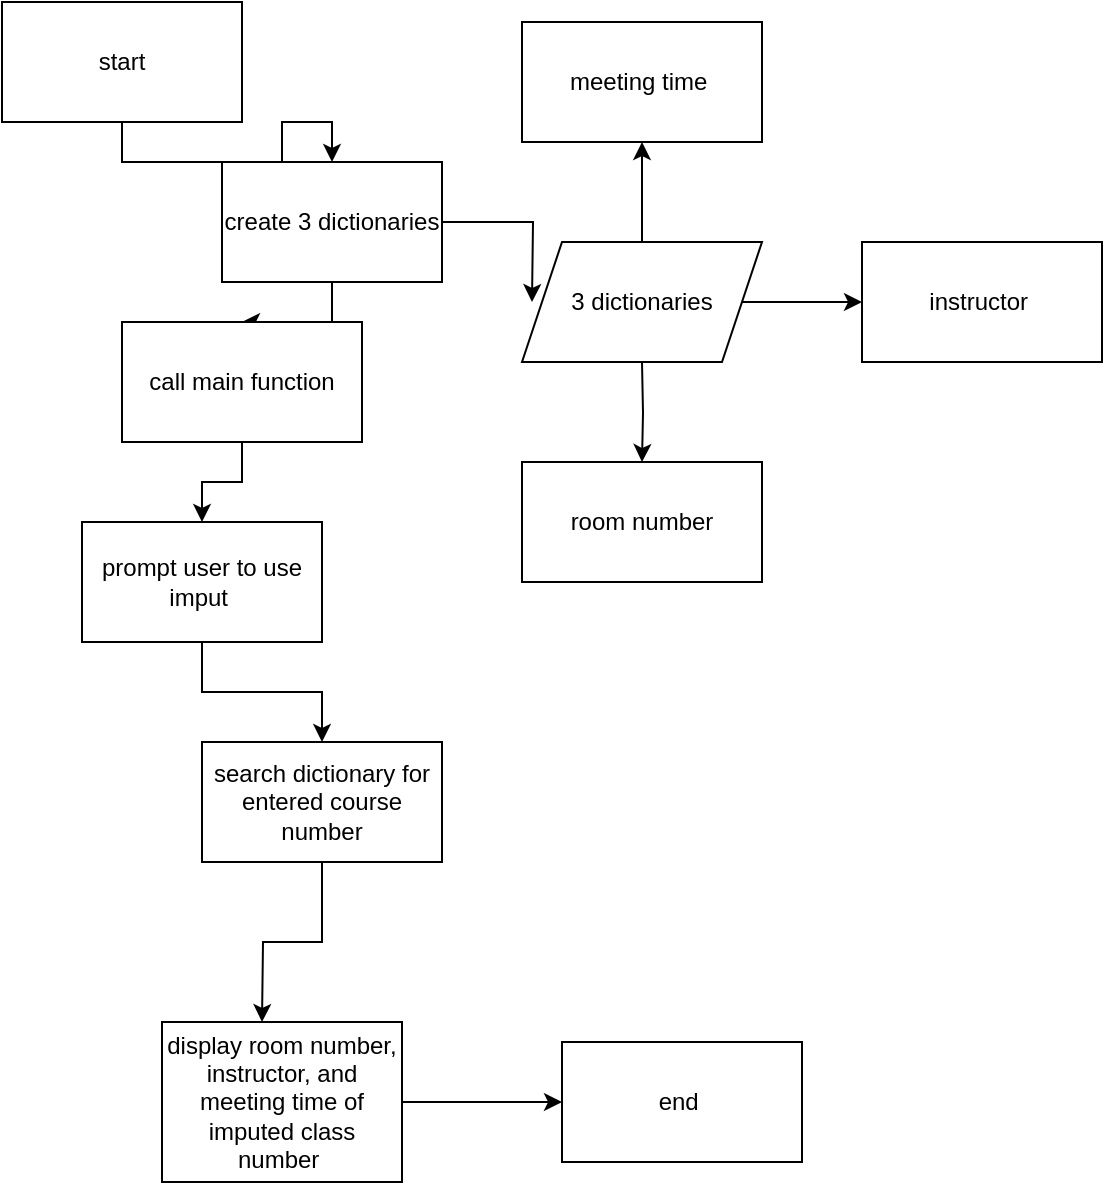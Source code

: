 <mxfile version="21.6.6" type="github">
  <diagram name="Page-1" id="qjiadeZTLWrWjQyzixE7">
    <mxGraphModel dx="954" dy="647" grid="1" gridSize="10" guides="1" tooltips="1" connect="1" arrows="1" fold="1" page="1" pageScale="1" pageWidth="850" pageHeight="1100" math="0" shadow="0">
      <root>
        <mxCell id="0" />
        <mxCell id="1" parent="0" />
        <mxCell id="3NFyjn4fMxnC9Z1iYZqC-6" value="" style="edgeStyle=orthogonalEdgeStyle;rounded=0;orthogonalLoop=1;jettySize=auto;html=1;" parent="1" source="3NFyjn4fMxnC9Z1iYZqC-4" target="3NFyjn4fMxnC9Z1iYZqC-5" edge="1">
          <mxGeometry relative="1" as="geometry" />
        </mxCell>
        <mxCell id="3NFyjn4fMxnC9Z1iYZqC-4" value="start" style="rounded=0;whiteSpace=wrap;html=1;" parent="1" vertex="1">
          <mxGeometry x="280" y="20" width="120" height="60" as="geometry" />
        </mxCell>
        <mxCell id="3NFyjn4fMxnC9Z1iYZqC-8" value="" style="edgeStyle=orthogonalEdgeStyle;rounded=0;orthogonalLoop=1;jettySize=auto;html=1;" parent="1" source="3NFyjn4fMxnC9Z1iYZqC-5" target="3NFyjn4fMxnC9Z1iYZqC-7" edge="1">
          <mxGeometry relative="1" as="geometry" />
        </mxCell>
        <mxCell id="3NFyjn4fMxnC9Z1iYZqC-12" value="" style="edgeStyle=orthogonalEdgeStyle;rounded=0;orthogonalLoop=1;jettySize=auto;html=1;" parent="1" source="3NFyjn4fMxnC9Z1iYZqC-5" edge="1">
          <mxGeometry relative="1" as="geometry">
            <mxPoint x="545" y="170" as="targetPoint" />
          </mxGeometry>
        </mxCell>
        <mxCell id="3NFyjn4fMxnC9Z1iYZqC-5" value="create 3 dictionaries" style="rounded=0;whiteSpace=wrap;html=1;" parent="1" vertex="1">
          <mxGeometry x="390" y="100" width="110" height="60" as="geometry" />
        </mxCell>
        <mxCell id="3NFyjn4fMxnC9Z1iYZqC-10" value="" style="edgeStyle=orthogonalEdgeStyle;rounded=0;orthogonalLoop=1;jettySize=auto;html=1;" parent="1" source="3NFyjn4fMxnC9Z1iYZqC-7" target="3NFyjn4fMxnC9Z1iYZqC-9" edge="1">
          <mxGeometry relative="1" as="geometry" />
        </mxCell>
        <mxCell id="3NFyjn4fMxnC9Z1iYZqC-7" value="call main function" style="whiteSpace=wrap;html=1;rounded=0;" parent="1" vertex="1">
          <mxGeometry x="340" y="180" width="120" height="60" as="geometry" />
        </mxCell>
        <mxCell id="3NFyjn4fMxnC9Z1iYZqC-22" value="" style="edgeStyle=orthogonalEdgeStyle;rounded=0;orthogonalLoop=1;jettySize=auto;html=1;" parent="1" source="3NFyjn4fMxnC9Z1iYZqC-9" target="3NFyjn4fMxnC9Z1iYZqC-21" edge="1">
          <mxGeometry relative="1" as="geometry" />
        </mxCell>
        <mxCell id="3NFyjn4fMxnC9Z1iYZqC-9" value="prompt user to use imput&amp;nbsp;" style="whiteSpace=wrap;html=1;rounded=0;" parent="1" vertex="1">
          <mxGeometry x="320" y="280" width="120" height="60" as="geometry" />
        </mxCell>
        <mxCell id="3NFyjn4fMxnC9Z1iYZqC-14" value="" style="edgeStyle=orthogonalEdgeStyle;rounded=0;orthogonalLoop=1;jettySize=auto;html=1;" parent="1" target="3NFyjn4fMxnC9Z1iYZqC-16" edge="1">
          <mxGeometry relative="1" as="geometry">
            <mxPoint x="600" y="200" as="sourcePoint" />
            <mxPoint x="600" y="280" as="targetPoint" />
          </mxGeometry>
        </mxCell>
        <mxCell id="3NFyjn4fMxnC9Z1iYZqC-18" value="" style="edgeStyle=orthogonalEdgeStyle;rounded=0;orthogonalLoop=1;jettySize=auto;html=1;" parent="1" source="3NFyjn4fMxnC9Z1iYZqC-15" target="3NFyjn4fMxnC9Z1iYZqC-17" edge="1">
          <mxGeometry relative="1" as="geometry" />
        </mxCell>
        <mxCell id="3NFyjn4fMxnC9Z1iYZqC-20" value="" style="edgeStyle=orthogonalEdgeStyle;rounded=0;orthogonalLoop=1;jettySize=auto;html=1;" parent="1" source="3NFyjn4fMxnC9Z1iYZqC-15" target="3NFyjn4fMxnC9Z1iYZqC-19" edge="1">
          <mxGeometry relative="1" as="geometry" />
        </mxCell>
        <mxCell id="3NFyjn4fMxnC9Z1iYZqC-15" value="3 dictionaries" style="shape=parallelogram;perimeter=parallelogramPerimeter;whiteSpace=wrap;html=1;fixedSize=1;" parent="1" vertex="1">
          <mxGeometry x="540" y="140" width="120" height="60" as="geometry" />
        </mxCell>
        <mxCell id="3NFyjn4fMxnC9Z1iYZqC-16" value="room number" style="rounded=0;whiteSpace=wrap;html=1;" parent="1" vertex="1">
          <mxGeometry x="540" y="250" width="120" height="60" as="geometry" />
        </mxCell>
        <mxCell id="3NFyjn4fMxnC9Z1iYZqC-17" value="instructor&amp;nbsp;" style="rounded=0;whiteSpace=wrap;html=1;" parent="1" vertex="1">
          <mxGeometry x="710" y="140" width="120" height="60" as="geometry" />
        </mxCell>
        <mxCell id="3NFyjn4fMxnC9Z1iYZqC-19" value="meeting time&amp;nbsp;" style="rounded=0;whiteSpace=wrap;html=1;" parent="1" vertex="1">
          <mxGeometry x="540" y="30" width="120" height="60" as="geometry" />
        </mxCell>
        <mxCell id="3NFyjn4fMxnC9Z1iYZqC-24" value="" style="edgeStyle=orthogonalEdgeStyle;rounded=0;orthogonalLoop=1;jettySize=auto;html=1;" parent="1" source="3NFyjn4fMxnC9Z1iYZqC-21" edge="1">
          <mxGeometry relative="1" as="geometry">
            <mxPoint x="410" y="530" as="targetPoint" />
          </mxGeometry>
        </mxCell>
        <mxCell id="3NFyjn4fMxnC9Z1iYZqC-21" value="search dictionary for entered course number" style="rounded=0;whiteSpace=wrap;html=1;" parent="1" vertex="1">
          <mxGeometry x="380" y="390" width="120" height="60" as="geometry" />
        </mxCell>
        <mxCell id="3NFyjn4fMxnC9Z1iYZqC-27" value="" style="edgeStyle=orthogonalEdgeStyle;rounded=0;orthogonalLoop=1;jettySize=auto;html=1;" parent="1" source="3NFyjn4fMxnC9Z1iYZqC-25" target="3NFyjn4fMxnC9Z1iYZqC-26" edge="1">
          <mxGeometry relative="1" as="geometry" />
        </mxCell>
        <mxCell id="3NFyjn4fMxnC9Z1iYZqC-25" value="display room number, instructor, and meeting time of imputed class number&amp;nbsp;" style="rounded=0;whiteSpace=wrap;html=1;" parent="1" vertex="1">
          <mxGeometry x="360" y="530" width="120" height="80" as="geometry" />
        </mxCell>
        <mxCell id="3NFyjn4fMxnC9Z1iYZqC-26" value="end&amp;nbsp;" style="whiteSpace=wrap;html=1;rounded=0;" parent="1" vertex="1">
          <mxGeometry x="560" y="540" width="120" height="60" as="geometry" />
        </mxCell>
      </root>
    </mxGraphModel>
  </diagram>
</mxfile>
